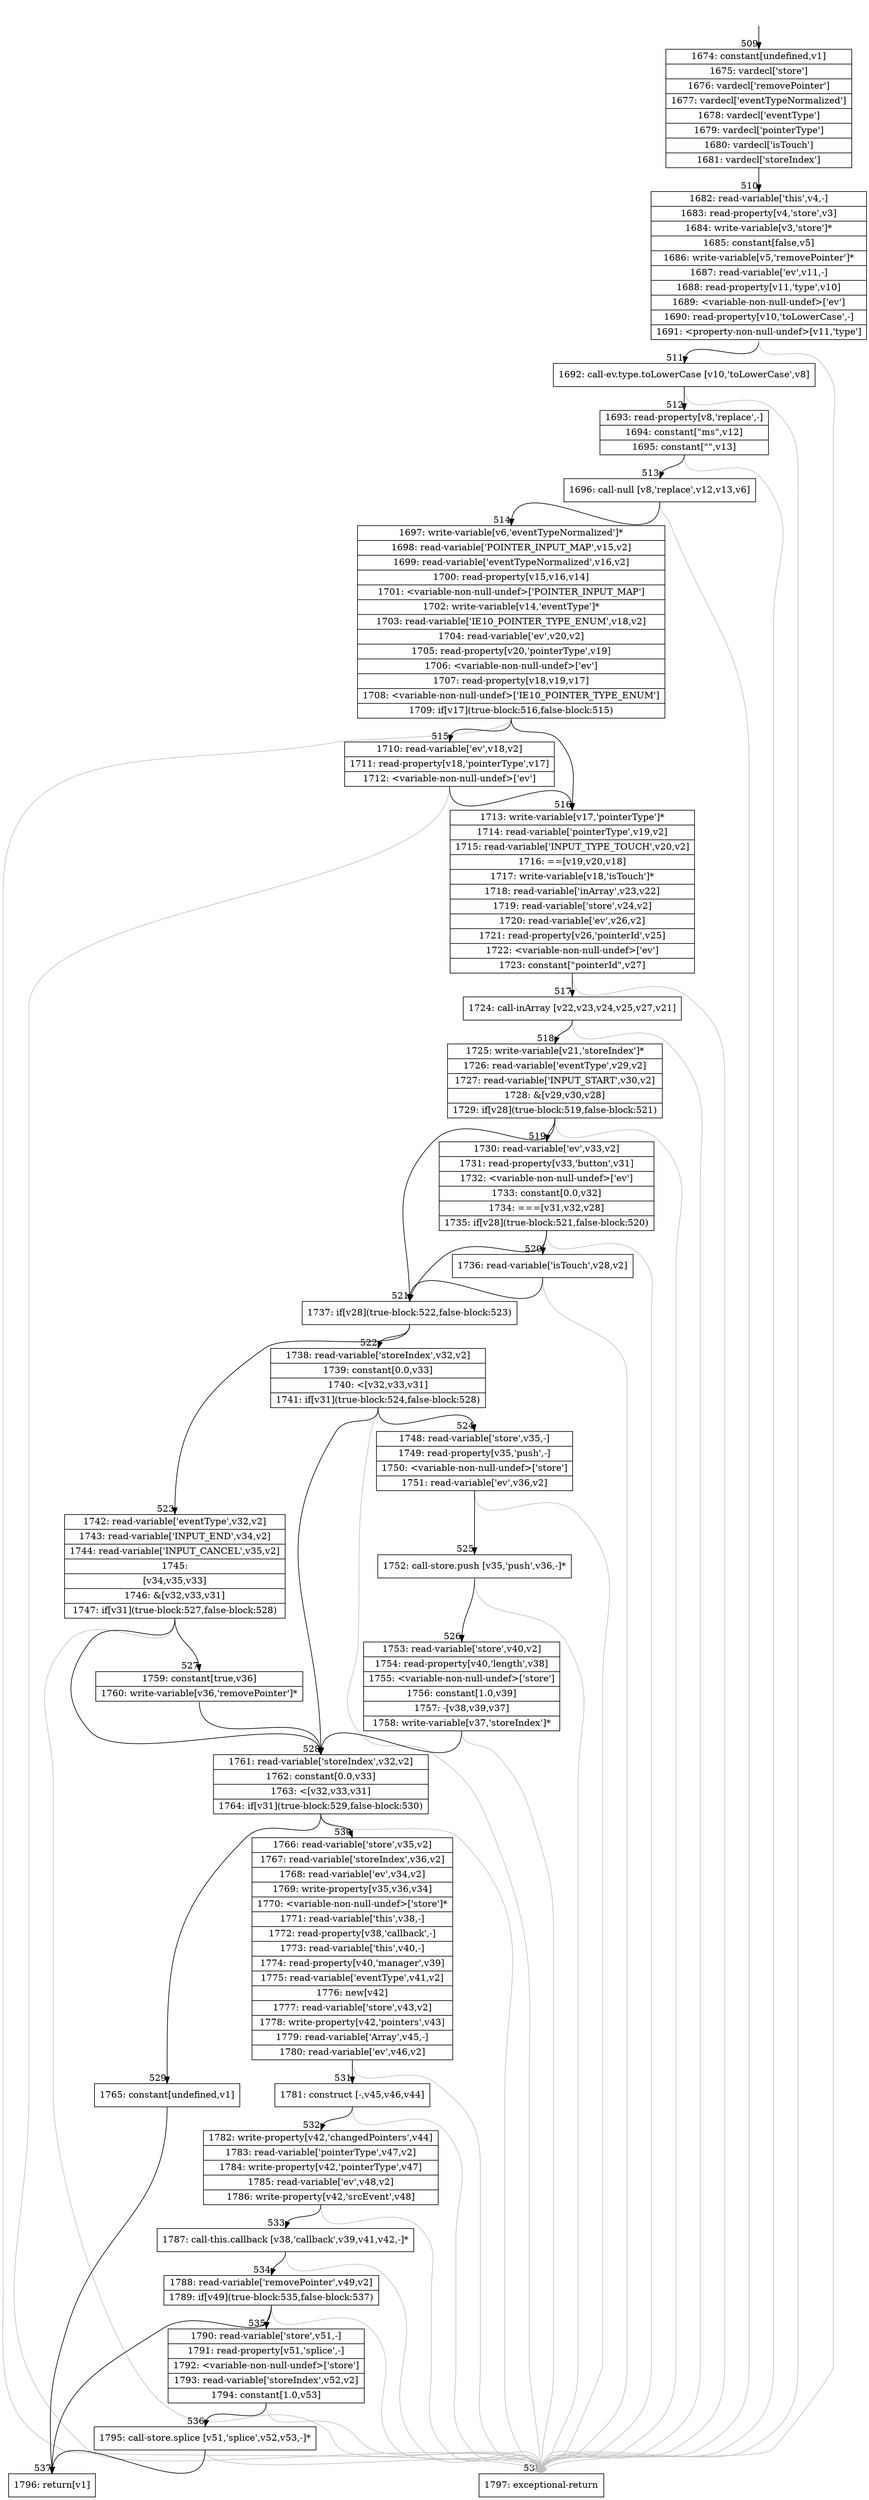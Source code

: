 digraph {
rankdir="TD"
BB_entry47[shape=none,label=""];
BB_entry47 -> BB509 [tailport=s, headport=n, headlabel="    509"]
BB509 [shape=record label="{1674: constant[undefined,v1]|1675: vardecl['store']|1676: vardecl['removePointer']|1677: vardecl['eventTypeNormalized']|1678: vardecl['eventType']|1679: vardecl['pointerType']|1680: vardecl['isTouch']|1681: vardecl['storeIndex']}" ] 
BB509 -> BB510 [tailport=s, headport=n, headlabel="      510"]
BB510 [shape=record label="{1682: read-variable['this',v4,-]|1683: read-property[v4,'store',v3]|1684: write-variable[v3,'store']*|1685: constant[false,v5]|1686: write-variable[v5,'removePointer']*|1687: read-variable['ev',v11,-]|1688: read-property[v11,'type',v10]|1689: \<variable-non-null-undef\>['ev']|1690: read-property[v10,'toLowerCase',-]|1691: \<property-non-null-undef\>[v11,'type']}" ] 
BB510 -> BB511 [tailport=s, headport=n, headlabel="      511"]
BB510 -> BB538 [tailport=s, headport=n, color=gray, headlabel="      538"]
BB511 [shape=record label="{1692: call-ev.type.toLowerCase [v10,'toLowerCase',v8]}" ] 
BB511 -> BB512 [tailport=s, headport=n, headlabel="      512"]
BB511 -> BB538 [tailport=s, headport=n, color=gray]
BB512 [shape=record label="{1693: read-property[v8,'replace',-]|1694: constant[\"ms\",v12]|1695: constant[\"\",v13]}" ] 
BB512 -> BB513 [tailport=s, headport=n, headlabel="      513"]
BB512 -> BB538 [tailport=s, headport=n, color=gray]
BB513 [shape=record label="{1696: call-null [v8,'replace',v12,v13,v6]}" ] 
BB513 -> BB514 [tailport=s, headport=n, headlabel="      514"]
BB513 -> BB538 [tailport=s, headport=n, color=gray]
BB514 [shape=record label="{1697: write-variable[v6,'eventTypeNormalized']*|1698: read-variable['POINTER_INPUT_MAP',v15,v2]|1699: read-variable['eventTypeNormalized',v16,v2]|1700: read-property[v15,v16,v14]|1701: \<variable-non-null-undef\>['POINTER_INPUT_MAP']|1702: write-variable[v14,'eventType']*|1703: read-variable['IE10_POINTER_TYPE_ENUM',v18,v2]|1704: read-variable['ev',v20,v2]|1705: read-property[v20,'pointerType',v19]|1706: \<variable-non-null-undef\>['ev']|1707: read-property[v18,v19,v17]|1708: \<variable-non-null-undef\>['IE10_POINTER_TYPE_ENUM']|1709: if[v17](true-block:516,false-block:515)}" ] 
BB514 -> BB516 [tailport=s, headport=n, headlabel="      516"]
BB514 -> BB515 [tailport=s, headport=n, headlabel="      515"]
BB514 -> BB538 [tailport=s, headport=n, color=gray]
BB515 [shape=record label="{1710: read-variable['ev',v18,v2]|1711: read-property[v18,'pointerType',v17]|1712: \<variable-non-null-undef\>['ev']}" ] 
BB515 -> BB516 [tailport=s, headport=n]
BB515 -> BB538 [tailport=s, headport=n, color=gray]
BB516 [shape=record label="{1713: write-variable[v17,'pointerType']*|1714: read-variable['pointerType',v19,v2]|1715: read-variable['INPUT_TYPE_TOUCH',v20,v2]|1716: ==[v19,v20,v18]|1717: write-variable[v18,'isTouch']*|1718: read-variable['inArray',v23,v22]|1719: read-variable['store',v24,v2]|1720: read-variable['ev',v26,v2]|1721: read-property[v26,'pointerId',v25]|1722: \<variable-non-null-undef\>['ev']|1723: constant[\"pointerId\",v27]}" ] 
BB516 -> BB517 [tailport=s, headport=n, headlabel="      517"]
BB516 -> BB538 [tailport=s, headport=n, color=gray]
BB517 [shape=record label="{1724: call-inArray [v22,v23,v24,v25,v27,v21]}" ] 
BB517 -> BB518 [tailport=s, headport=n, headlabel="      518"]
BB517 -> BB538 [tailport=s, headport=n, color=gray]
BB518 [shape=record label="{1725: write-variable[v21,'storeIndex']*|1726: read-variable['eventType',v29,v2]|1727: read-variable['INPUT_START',v30,v2]|1728: &[v29,v30,v28]|1729: if[v28](true-block:519,false-block:521)}" ] 
BB518 -> BB521 [tailport=s, headport=n, headlabel="      521"]
BB518 -> BB519 [tailport=s, headport=n, headlabel="      519"]
BB518 -> BB538 [tailport=s, headport=n, color=gray]
BB519 [shape=record label="{1730: read-variable['ev',v33,v2]|1731: read-property[v33,'button',v31]|1732: \<variable-non-null-undef\>['ev']|1733: constant[0.0,v32]|1734: ===[v31,v32,v28]|1735: if[v28](true-block:521,false-block:520)}" ] 
BB519 -> BB521 [tailport=s, headport=n]
BB519 -> BB520 [tailport=s, headport=n, headlabel="      520"]
BB519 -> BB538 [tailport=s, headport=n, color=gray]
BB520 [shape=record label="{1736: read-variable['isTouch',v28,v2]}" ] 
BB520 -> BB521 [tailport=s, headport=n]
BB520 -> BB538 [tailport=s, headport=n, color=gray]
BB521 [shape=record label="{1737: if[v28](true-block:522,false-block:523)}" ] 
BB521 -> BB522 [tailport=s, headport=n, headlabel="      522"]
BB521 -> BB523 [tailport=s, headport=n, headlabel="      523"]
BB522 [shape=record label="{1738: read-variable['storeIndex',v32,v2]|1739: constant[0.0,v33]|1740: \<[v32,v33,v31]|1741: if[v31](true-block:524,false-block:528)}" ] 
BB522 -> BB524 [tailport=s, headport=n, headlabel="      524"]
BB522 -> BB528 [tailport=s, headport=n, headlabel="      528"]
BB522 -> BB538 [tailport=s, headport=n, color=gray]
BB523 [shape=record label="{1742: read-variable['eventType',v32,v2]|1743: read-variable['INPUT_END',v34,v2]|1744: read-variable['INPUT_CANCEL',v35,v2]|1745: |[v34,v35,v33]|1746: &[v32,v33,v31]|1747: if[v31](true-block:527,false-block:528)}" ] 
BB523 -> BB527 [tailport=s, headport=n, headlabel="      527"]
BB523 -> BB528 [tailport=s, headport=n]
BB523 -> BB538 [tailport=s, headport=n, color=gray]
BB524 [shape=record label="{1748: read-variable['store',v35,-]|1749: read-property[v35,'push',-]|1750: \<variable-non-null-undef\>['store']|1751: read-variable['ev',v36,v2]}" ] 
BB524 -> BB525 [tailport=s, headport=n, headlabel="      525"]
BB524 -> BB538 [tailport=s, headport=n, color=gray]
BB525 [shape=record label="{1752: call-store.push [v35,'push',v36,-]*}" ] 
BB525 -> BB526 [tailport=s, headport=n, headlabel="      526"]
BB525 -> BB538 [tailport=s, headport=n, color=gray]
BB526 [shape=record label="{1753: read-variable['store',v40,v2]|1754: read-property[v40,'length',v38]|1755: \<variable-non-null-undef\>['store']|1756: constant[1.0,v39]|1757: -[v38,v39,v37]|1758: write-variable[v37,'storeIndex']*}" ] 
BB526 -> BB528 [tailport=s, headport=n]
BB526 -> BB538 [tailport=s, headport=n, color=gray]
BB527 [shape=record label="{1759: constant[true,v36]|1760: write-variable[v36,'removePointer']*}" ] 
BB527 -> BB528 [tailport=s, headport=n]
BB528 [shape=record label="{1761: read-variable['storeIndex',v32,v2]|1762: constant[0.0,v33]|1763: \<[v32,v33,v31]|1764: if[v31](true-block:529,false-block:530)}" ] 
BB528 -> BB529 [tailport=s, headport=n, headlabel="      529"]
BB528 -> BB530 [tailport=s, headport=n, headlabel="      530"]
BB528 -> BB538 [tailport=s, headport=n, color=gray]
BB529 [shape=record label="{1765: constant[undefined,v1]}" ] 
BB529 -> BB537 [tailport=s, headport=n, headlabel="      537"]
BB530 [shape=record label="{1766: read-variable['store',v35,v2]|1767: read-variable['storeIndex',v36,v2]|1768: read-variable['ev',v34,v2]|1769: write-property[v35,v36,v34]|1770: \<variable-non-null-undef\>['store']*|1771: read-variable['this',v38,-]|1772: read-property[v38,'callback',-]|1773: read-variable['this',v40,-]|1774: read-property[v40,'manager',v39]|1775: read-variable['eventType',v41,v2]|1776: new[v42]|1777: read-variable['store',v43,v2]|1778: write-property[v42,'pointers',v43]|1779: read-variable['Array',v45,-]|1780: read-variable['ev',v46,v2]}" ] 
BB530 -> BB531 [tailport=s, headport=n, headlabel="      531"]
BB530 -> BB538 [tailport=s, headport=n, color=gray]
BB531 [shape=record label="{1781: construct [-,v45,v46,v44]}" ] 
BB531 -> BB532 [tailport=s, headport=n, headlabel="      532"]
BB531 -> BB538 [tailport=s, headport=n, color=gray]
BB532 [shape=record label="{1782: write-property[v42,'changedPointers',v44]|1783: read-variable['pointerType',v47,v2]|1784: write-property[v42,'pointerType',v47]|1785: read-variable['ev',v48,v2]|1786: write-property[v42,'srcEvent',v48]}" ] 
BB532 -> BB533 [tailport=s, headport=n, headlabel="      533"]
BB532 -> BB538 [tailport=s, headport=n, color=gray]
BB533 [shape=record label="{1787: call-this.callback [v38,'callback',v39,v41,v42,-]*}" ] 
BB533 -> BB534 [tailport=s, headport=n, headlabel="      534"]
BB533 -> BB538 [tailport=s, headport=n, color=gray]
BB534 [shape=record label="{1788: read-variable['removePointer',v49,v2]|1789: if[v49](true-block:535,false-block:537)}" ] 
BB534 -> BB535 [tailport=s, headport=n, headlabel="      535"]
BB534 -> BB537 [tailport=s, headport=n]
BB534 -> BB538 [tailport=s, headport=n, color=gray]
BB535 [shape=record label="{1790: read-variable['store',v51,-]|1791: read-property[v51,'splice',-]|1792: \<variable-non-null-undef\>['store']|1793: read-variable['storeIndex',v52,v2]|1794: constant[1.0,v53]}" ] 
BB535 -> BB536 [tailport=s, headport=n, headlabel="      536"]
BB535 -> BB538 [tailport=s, headport=n, color=gray]
BB536 [shape=record label="{1795: call-store.splice [v51,'splice',v52,v53,-]*}" ] 
BB536 -> BB537 [tailport=s, headport=n]
BB536 -> BB538 [tailport=s, headport=n, color=gray]
BB537 [shape=record label="{1796: return[v1]}" ] 
BB538 [shape=record label="{1797: exceptional-return}" ] 
//#$~ 857
}
